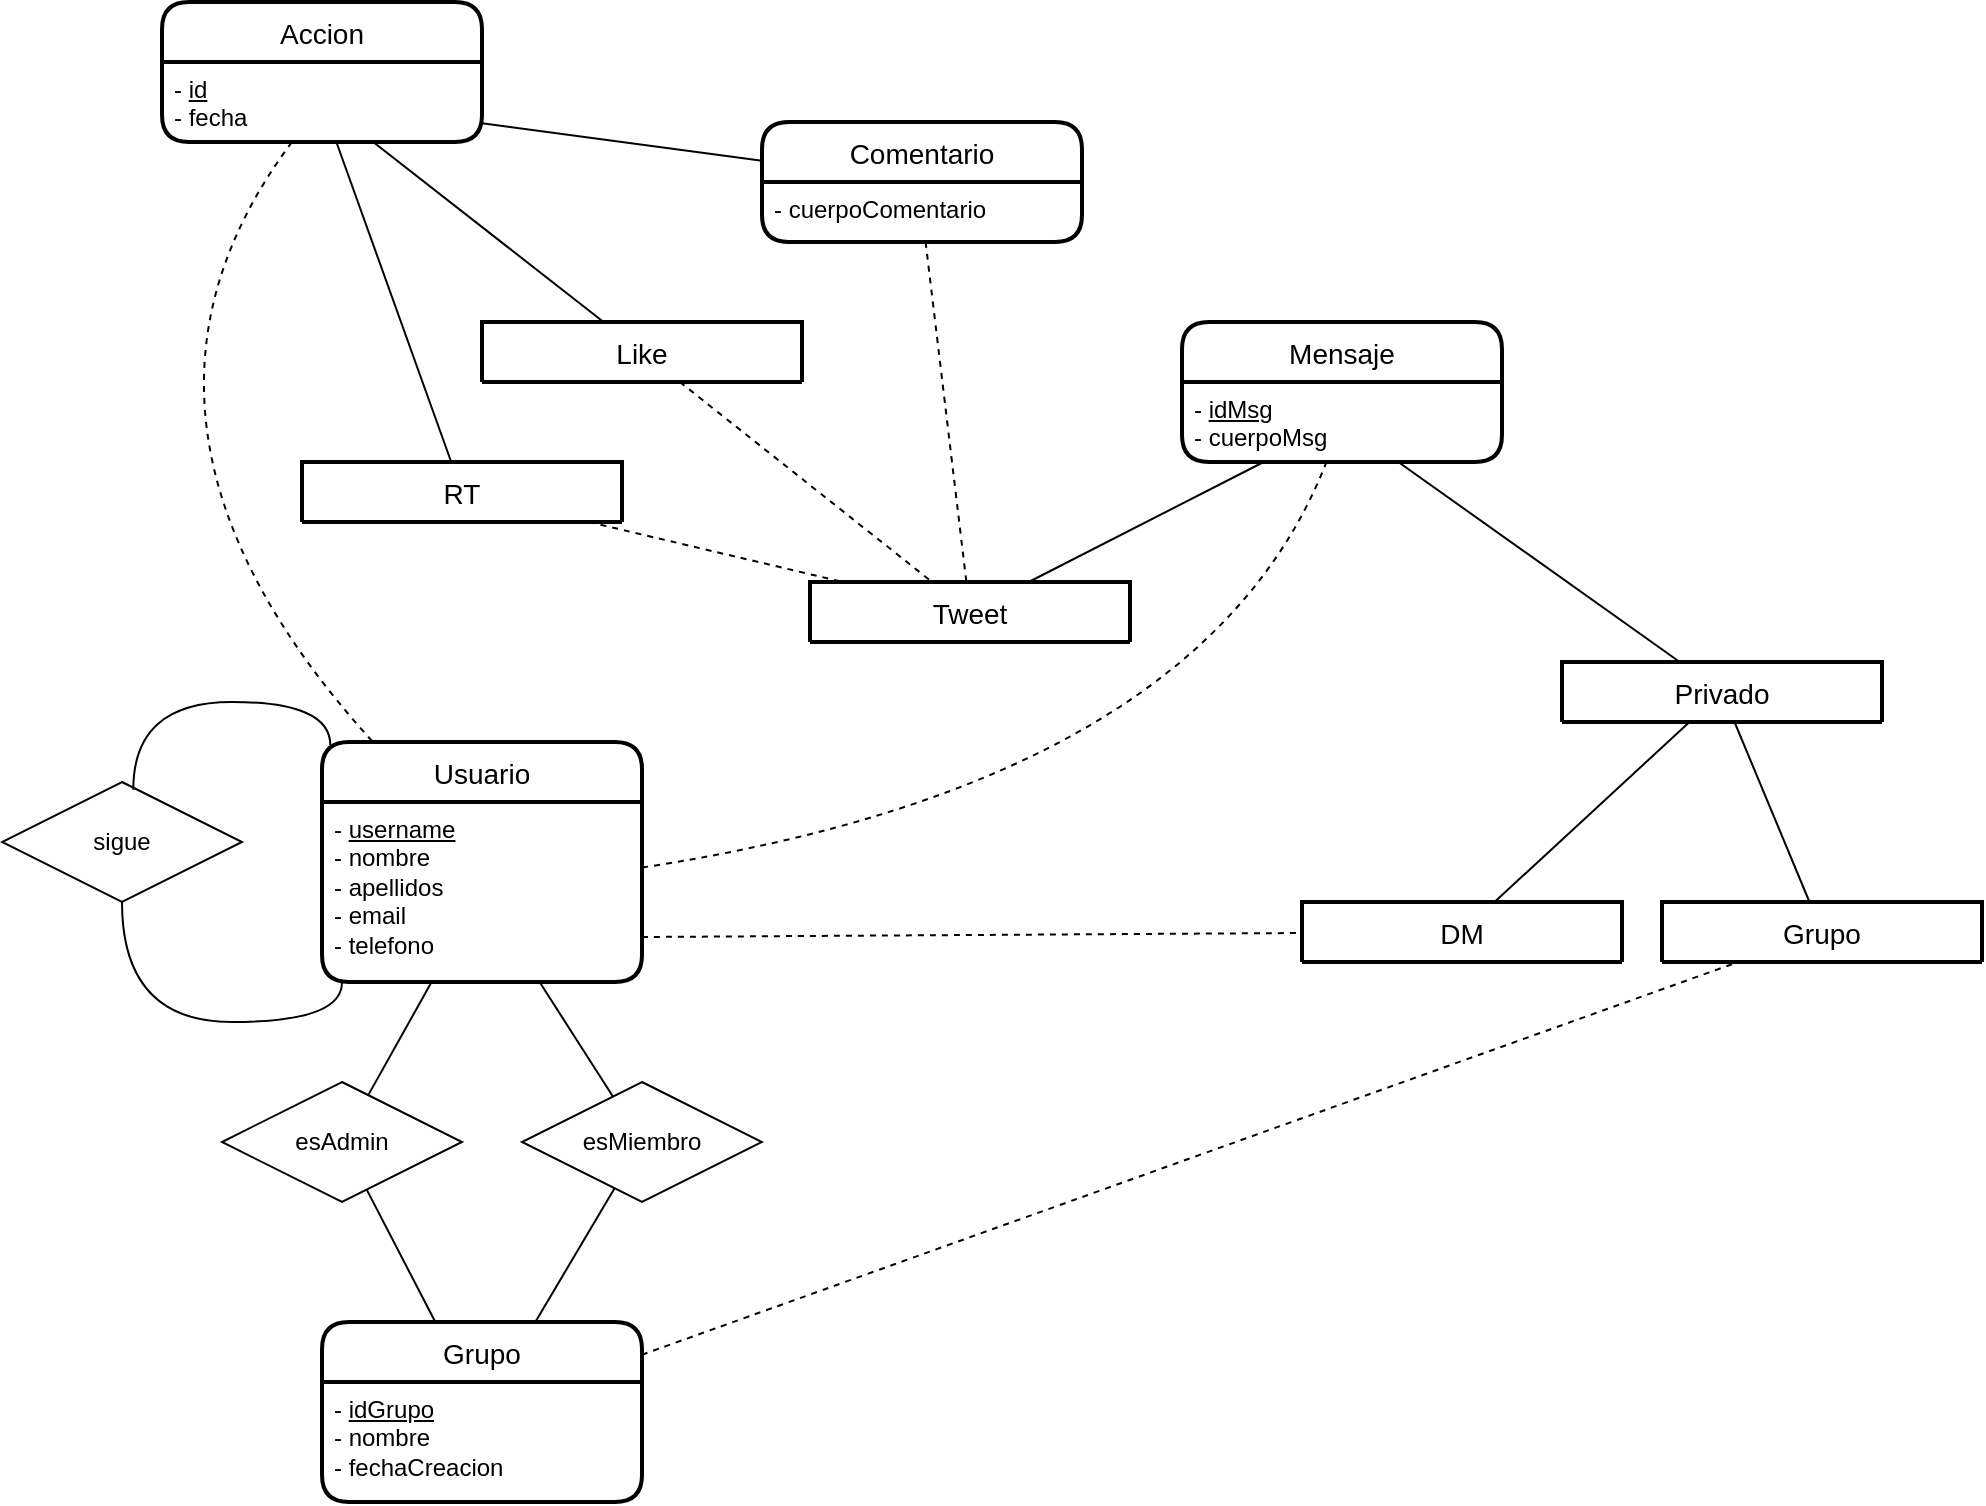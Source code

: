<mxfile version="20.1.4" type="github">
  <diagram id="ewIAJAoHXzA7jl-C8Amx" name="Pàgina-1">
    <mxGraphModel dx="2401" dy="2006" grid="1" gridSize="10" guides="1" tooltips="1" connect="1" arrows="1" fold="1" page="1" pageScale="1" pageWidth="827" pageHeight="1169" math="0" shadow="0">
      <root>
        <mxCell id="0" />
        <mxCell id="1" parent="0" />
        <mxCell id="r9TU66ESRmwP2G9Z5Zs9-1" value="Usuario" style="swimlane;childLayout=stackLayout;horizontal=1;startSize=30;horizontalStack=0;rounded=1;fontSize=14;fontStyle=0;strokeWidth=2;resizeParent=0;resizeLast=1;shadow=0;dashed=0;align=center;" vertex="1" parent="1">
          <mxGeometry x="90" y="180" width="160" height="120" as="geometry" />
        </mxCell>
        <mxCell id="r9TU66ESRmwP2G9Z5Zs9-2" value="- &lt;u&gt;username&lt;/u&gt;&lt;br&gt;- nombre&lt;br&gt;- apellidos&lt;br&gt;- email&lt;br&gt;- telefono" style="align=left;strokeColor=none;fillColor=none;spacingLeft=4;fontSize=12;verticalAlign=top;resizable=0;rotatable=0;part=1;html=1;" vertex="1" parent="r9TU66ESRmwP2G9Z5Zs9-1">
          <mxGeometry y="30" width="160" height="90" as="geometry" />
        </mxCell>
        <mxCell id="r9TU66ESRmwP2G9Z5Zs9-3" value="Grupo" style="swimlane;childLayout=stackLayout;horizontal=1;startSize=30;horizontalStack=0;rounded=1;fontSize=14;fontStyle=0;strokeWidth=2;resizeParent=0;resizeLast=1;shadow=0;dashed=0;align=center;" vertex="1" parent="1">
          <mxGeometry x="90" y="470" width="160" height="90" as="geometry" />
        </mxCell>
        <mxCell id="r9TU66ESRmwP2G9Z5Zs9-4" value="- &lt;u&gt;idGrupo&lt;/u&gt;&lt;br&gt;- nombre&lt;br&gt;- fechaCreacion" style="align=left;strokeColor=none;fillColor=none;spacingLeft=4;fontSize=12;verticalAlign=top;resizable=0;rotatable=0;part=1;html=1;" vertex="1" parent="r9TU66ESRmwP2G9Z5Zs9-3">
          <mxGeometry y="30" width="160" height="60" as="geometry" />
        </mxCell>
        <mxCell id="r9TU66ESRmwP2G9Z5Zs9-5" value="esMiembro" style="shape=rhombus;perimeter=rhombusPerimeter;whiteSpace=wrap;html=1;align=center;" vertex="1" parent="1">
          <mxGeometry x="190" y="350" width="120" height="60" as="geometry" />
        </mxCell>
        <mxCell id="r9TU66ESRmwP2G9Z5Zs9-6" value="esAdmin" style="shape=rhombus;perimeter=rhombusPerimeter;whiteSpace=wrap;html=1;align=center;" vertex="1" parent="1">
          <mxGeometry x="40" y="350" width="120" height="60" as="geometry" />
        </mxCell>
        <mxCell id="r9TU66ESRmwP2G9Z5Zs9-7" value="Mensaje" style="swimlane;childLayout=stackLayout;horizontal=1;startSize=30;horizontalStack=0;rounded=1;fontSize=14;fontStyle=0;strokeWidth=2;resizeParent=0;resizeLast=1;shadow=0;dashed=0;align=center;" vertex="1" parent="1">
          <mxGeometry x="520" y="-30" width="160" height="70" as="geometry" />
        </mxCell>
        <mxCell id="r9TU66ESRmwP2G9Z5Zs9-8" value="- &lt;u&gt;idMsg&lt;/u&gt;&lt;br&gt;- cuerpoMsg" style="align=left;strokeColor=none;fillColor=none;spacingLeft=4;fontSize=12;verticalAlign=top;resizable=0;rotatable=0;part=1;html=1;" vertex="1" parent="r9TU66ESRmwP2G9Z5Zs9-7">
          <mxGeometry y="30" width="160" height="40" as="geometry" />
        </mxCell>
        <mxCell id="r9TU66ESRmwP2G9Z5Zs9-10" value="sigue" style="shape=rhombus;perimeter=rhombusPerimeter;whiteSpace=wrap;html=1;align=center;" vertex="1" parent="1">
          <mxGeometry x="-70" y="200" width="120" height="60" as="geometry" />
        </mxCell>
        <mxCell id="r9TU66ESRmwP2G9Z5Zs9-12" value="Tweet" style="swimlane;childLayout=stackLayout;horizontal=1;startSize=30;horizontalStack=0;rounded=1;fontSize=14;fontStyle=0;strokeWidth=2;resizeParent=0;resizeLast=1;shadow=0;dashed=0;align=center;" vertex="1" parent="1">
          <mxGeometry x="334" y="100" width="160" height="30" as="geometry" />
        </mxCell>
        <mxCell id="r9TU66ESRmwP2G9Z5Zs9-14" value="Privado" style="swimlane;childLayout=stackLayout;horizontal=1;startSize=30;horizontalStack=0;rounded=1;fontSize=14;fontStyle=0;strokeWidth=2;resizeParent=0;resizeLast=1;shadow=0;dashed=0;align=center;" vertex="1" parent="1">
          <mxGeometry x="710" y="140" width="160" height="30" as="geometry" />
        </mxCell>
        <mxCell id="r9TU66ESRmwP2G9Z5Zs9-16" value="Grupo" style="swimlane;childLayout=stackLayout;horizontal=1;startSize=30;horizontalStack=0;rounded=1;fontSize=14;fontStyle=0;strokeWidth=2;resizeParent=0;resizeLast=1;shadow=0;dashed=0;align=center;" vertex="1" parent="1">
          <mxGeometry x="760" y="260" width="160" height="30" as="geometry" />
        </mxCell>
        <mxCell id="r9TU66ESRmwP2G9Z5Zs9-18" value="DM" style="swimlane;childLayout=stackLayout;horizontal=1;startSize=30;horizontalStack=0;rounded=1;fontSize=14;fontStyle=0;strokeWidth=2;resizeParent=0;resizeLast=1;shadow=0;dashed=0;align=center;" vertex="1" parent="1">
          <mxGeometry x="580" y="260" width="160" height="30" as="geometry" />
        </mxCell>
        <mxCell id="r9TU66ESRmwP2G9Z5Zs9-20" value="" style="endArrow=none;html=1;rounded=0;edgeStyle=orthogonalEdgeStyle;exitX=0.547;exitY=0.065;exitDx=0;exitDy=0;exitPerimeter=0;curved=1;entryX=0.026;entryY=0.013;entryDx=0;entryDy=0;entryPerimeter=0;" edge="1" parent="1" source="r9TU66ESRmwP2G9Z5Zs9-10" target="r9TU66ESRmwP2G9Z5Zs9-1">
          <mxGeometry relative="1" as="geometry">
            <mxPoint x="260" y="240" as="sourcePoint" />
            <mxPoint x="420" y="240" as="targetPoint" />
            <Array as="points">
              <mxPoint x="-4" y="160" />
              <mxPoint x="94" y="160" />
            </Array>
          </mxGeometry>
        </mxCell>
        <mxCell id="r9TU66ESRmwP2G9Z5Zs9-21" value="" style="endArrow=none;html=1;rounded=0;edgeStyle=orthogonalEdgeStyle;exitX=0.5;exitY=1;exitDx=0;exitDy=0;curved=1;entryX=0.065;entryY=1.002;entryDx=0;entryDy=0;entryPerimeter=0;" edge="1" parent="1" source="r9TU66ESRmwP2G9Z5Zs9-10" target="r9TU66ESRmwP2G9Z5Zs9-2">
          <mxGeometry relative="1" as="geometry">
            <mxPoint x="0.02" y="293.9" as="sourcePoint" />
            <mxPoint x="98.54" y="271.56" as="targetPoint" />
            <Array as="points">
              <mxPoint x="-10" y="320" />
              <mxPoint x="100" y="320" />
              <mxPoint x="100" y="300" />
            </Array>
          </mxGeometry>
        </mxCell>
        <mxCell id="r9TU66ESRmwP2G9Z5Zs9-22" value="" style="endArrow=none;html=1;rounded=0;curved=1;" edge="1" parent="1" source="r9TU66ESRmwP2G9Z5Zs9-2" target="r9TU66ESRmwP2G9Z5Zs9-6">
          <mxGeometry relative="1" as="geometry">
            <mxPoint x="190" y="340" as="sourcePoint" />
            <mxPoint x="350" y="340" as="targetPoint" />
          </mxGeometry>
        </mxCell>
        <mxCell id="r9TU66ESRmwP2G9Z5Zs9-23" value="" style="endArrow=none;html=1;rounded=0;curved=1;" edge="1" parent="1" source="r9TU66ESRmwP2G9Z5Zs9-2" target="r9TU66ESRmwP2G9Z5Zs9-5">
          <mxGeometry relative="1" as="geometry">
            <mxPoint x="154.8" y="310.0" as="sourcePoint" />
            <mxPoint x="123.125" y="366.563" as="targetPoint" />
          </mxGeometry>
        </mxCell>
        <mxCell id="r9TU66ESRmwP2G9Z5Zs9-24" value="" style="endArrow=none;html=1;rounded=0;curved=1;" edge="1" parent="1" source="r9TU66ESRmwP2G9Z5Zs9-5" target="r9TU66ESRmwP2G9Z5Zs9-3">
          <mxGeometry relative="1" as="geometry">
            <mxPoint x="208.8" y="310.0" as="sourcePoint" />
            <mxPoint x="245.455" y="367.273" as="targetPoint" />
          </mxGeometry>
        </mxCell>
        <mxCell id="r9TU66ESRmwP2G9Z5Zs9-25" value="" style="endArrow=none;html=1;rounded=0;curved=1;" edge="1" parent="1" source="r9TU66ESRmwP2G9Z5Zs9-6" target="r9TU66ESRmwP2G9Z5Zs9-3">
          <mxGeometry relative="1" as="geometry">
            <mxPoint x="246.286" y="413.143" as="sourcePoint" />
            <mxPoint x="206.667" y="480" as="targetPoint" />
          </mxGeometry>
        </mxCell>
        <mxCell id="r9TU66ESRmwP2G9Z5Zs9-26" value="" style="endArrow=none;html=1;rounded=0;curved=1;dashed=1;" edge="1" parent="1" source="r9TU66ESRmwP2G9Z5Zs9-2" target="r9TU66ESRmwP2G9Z5Zs9-8">
          <mxGeometry relative="1" as="geometry">
            <mxPoint x="208.8" y="310.0" as="sourcePoint" />
            <mxPoint x="245.455" y="367.273" as="targetPoint" />
            <Array as="points">
              <mxPoint x="530" y="200" />
            </Array>
          </mxGeometry>
        </mxCell>
        <mxCell id="r9TU66ESRmwP2G9Z5Zs9-27" value="" style="endArrow=none;html=1;rounded=0;curved=1;" edge="1" parent="1" source="r9TU66ESRmwP2G9Z5Zs9-8" target="r9TU66ESRmwP2G9Z5Zs9-14">
          <mxGeometry relative="1" as="geometry">
            <mxPoint x="208.8" y="310" as="sourcePoint" />
            <mxPoint x="245.455" y="367.273" as="targetPoint" />
          </mxGeometry>
        </mxCell>
        <mxCell id="r9TU66ESRmwP2G9Z5Zs9-28" value="" style="endArrow=none;html=1;rounded=0;curved=1;" edge="1" parent="1" source="r9TU66ESRmwP2G9Z5Zs9-8" target="r9TU66ESRmwP2G9Z5Zs9-12">
          <mxGeometry relative="1" as="geometry">
            <mxPoint x="634.516" y="50" as="sourcePoint" />
            <mxPoint x="757.097" y="150" as="targetPoint" />
          </mxGeometry>
        </mxCell>
        <mxCell id="r9TU66ESRmwP2G9Z5Zs9-29" value="" style="endArrow=none;html=1;rounded=0;curved=1;" edge="1" parent="1" source="r9TU66ESRmwP2G9Z5Zs9-14" target="r9TU66ESRmwP2G9Z5Zs9-18">
          <mxGeometry relative="1" as="geometry">
            <mxPoint x="765.238" y="210" as="sourcePoint" />
            <mxPoint x="571.29" y="150" as="targetPoint" />
          </mxGeometry>
        </mxCell>
        <mxCell id="r9TU66ESRmwP2G9Z5Zs9-30" value="" style="endArrow=none;html=1;rounded=0;curved=1;" edge="1" parent="1" source="r9TU66ESRmwP2G9Z5Zs9-14" target="r9TU66ESRmwP2G9Z5Zs9-16">
          <mxGeometry relative="1" as="geometry">
            <mxPoint x="799.524" y="210" as="sourcePoint" />
            <mxPoint x="850.526" y="260" as="targetPoint" />
          </mxGeometry>
        </mxCell>
        <mxCell id="r9TU66ESRmwP2G9Z5Zs9-31" value="" style="endArrow=none;html=1;rounded=0;curved=1;dashed=1;" edge="1" parent="1" source="r9TU66ESRmwP2G9Z5Zs9-3" target="r9TU66ESRmwP2G9Z5Zs9-16">
          <mxGeometry relative="1" as="geometry">
            <mxPoint x="260" y="221.279" as="sourcePoint" />
            <mxPoint x="774.634" y="330" as="targetPoint" />
          </mxGeometry>
        </mxCell>
        <mxCell id="r9TU66ESRmwP2G9Z5Zs9-32" value="" style="endArrow=none;html=1;rounded=0;curved=1;dashed=1;exitX=1;exitY=0.75;exitDx=0;exitDy=0;" edge="1" parent="1" source="r9TU66ESRmwP2G9Z5Zs9-2" target="r9TU66ESRmwP2G9Z5Zs9-18">
          <mxGeometry relative="1" as="geometry">
            <mxPoint x="260" y="492.547" as="sourcePoint" />
            <mxPoint x="580" y="303.659" as="targetPoint" />
          </mxGeometry>
        </mxCell>
        <mxCell id="r9TU66ESRmwP2G9Z5Zs9-33" value="Comentario" style="swimlane;childLayout=stackLayout;horizontal=1;startSize=30;horizontalStack=0;rounded=1;fontSize=14;fontStyle=0;strokeWidth=2;resizeParent=0;resizeLast=1;shadow=0;dashed=0;align=center;" vertex="1" parent="1">
          <mxGeometry x="310" y="-130" width="160" height="60" as="geometry" />
        </mxCell>
        <mxCell id="r9TU66ESRmwP2G9Z5Zs9-34" value="- cuerpoComentario" style="align=left;strokeColor=none;fillColor=none;spacingLeft=4;fontSize=12;verticalAlign=top;resizable=0;rotatable=0;part=1;html=1;" vertex="1" parent="r9TU66ESRmwP2G9Z5Zs9-33">
          <mxGeometry y="30" width="160" height="30" as="geometry" />
        </mxCell>
        <mxCell id="r9TU66ESRmwP2G9Z5Zs9-35" value="Like" style="swimlane;childLayout=stackLayout;horizontal=1;startSize=30;horizontalStack=0;rounded=1;fontSize=14;fontStyle=0;strokeWidth=2;resizeParent=0;resizeLast=1;shadow=0;dashed=0;align=center;" vertex="1" parent="1">
          <mxGeometry x="170" y="-30" width="160" height="30" as="geometry" />
        </mxCell>
        <mxCell id="r9TU66ESRmwP2G9Z5Zs9-37" value="RT" style="swimlane;childLayout=stackLayout;horizontal=1;startSize=30;horizontalStack=0;rounded=1;fontSize=14;fontStyle=0;strokeWidth=2;resizeParent=0;resizeLast=1;shadow=0;dashed=0;align=center;" vertex="1" parent="1">
          <mxGeometry x="80" y="40" width="160" height="30" as="geometry" />
        </mxCell>
        <mxCell id="r9TU66ESRmwP2G9Z5Zs9-39" value="" style="endArrow=none;html=1;rounded=0;curved=1;dashed=1;" edge="1" parent="1" source="r9TU66ESRmwP2G9Z5Zs9-37" target="r9TU66ESRmwP2G9Z5Zs9-12">
          <mxGeometry relative="1" as="geometry">
            <mxPoint x="240.0" y="103.333" as="sourcePoint" />
            <mxPoint x="573.404" y="50" as="targetPoint" />
          </mxGeometry>
        </mxCell>
        <mxCell id="r9TU66ESRmwP2G9Z5Zs9-40" value="" style="endArrow=none;html=1;rounded=0;curved=1;dashed=1;" edge="1" parent="1" source="r9TU66ESRmwP2G9Z5Zs9-35" target="r9TU66ESRmwP2G9Z5Zs9-12">
          <mxGeometry relative="1" as="geometry">
            <mxPoint x="266.571" as="sourcePoint" />
            <mxPoint x="480" y="164" as="targetPoint" />
          </mxGeometry>
        </mxCell>
        <mxCell id="r9TU66ESRmwP2G9Z5Zs9-41" value="" style="endArrow=none;html=1;rounded=0;curved=1;dashed=1;" edge="1" parent="1" source="r9TU66ESRmwP2G9Z5Zs9-34" target="r9TU66ESRmwP2G9Z5Zs9-12">
          <mxGeometry relative="1" as="geometry">
            <mxPoint x="281.795" y="10" as="sourcePoint" />
            <mxPoint x="504.359" y="150" as="targetPoint" />
          </mxGeometry>
        </mxCell>
        <mxCell id="r9TU66ESRmwP2G9Z5Zs9-42" value="Accion" style="swimlane;childLayout=stackLayout;horizontal=1;startSize=30;horizontalStack=0;rounded=1;fontSize=14;fontStyle=0;strokeWidth=2;resizeParent=0;resizeLast=1;shadow=0;dashed=0;align=center;" vertex="1" parent="1">
          <mxGeometry x="10" y="-190" width="160" height="70" as="geometry" />
        </mxCell>
        <mxCell id="r9TU66ESRmwP2G9Z5Zs9-43" value="-&amp;nbsp;&lt;u&gt;id&lt;/u&gt;&lt;br&gt;- fecha" style="align=left;strokeColor=none;fillColor=none;spacingLeft=4;fontSize=12;verticalAlign=top;resizable=0;rotatable=0;part=1;html=1;" vertex="1" parent="r9TU66ESRmwP2G9Z5Zs9-42">
          <mxGeometry y="30" width="160" height="40" as="geometry" />
        </mxCell>
        <mxCell id="r9TU66ESRmwP2G9Z5Zs9-44" value="" style="endArrow=none;html=1;rounded=0;curved=1;dashed=1;" edge="1" parent="1" source="r9TU66ESRmwP2G9Z5Zs9-43" target="r9TU66ESRmwP2G9Z5Zs9-1">
          <mxGeometry relative="1" as="geometry">
            <mxPoint x="130" y="80" as="sourcePoint" />
            <mxPoint x="480" y="164" as="targetPoint" />
            <Array as="points">
              <mxPoint x="-30" y="20" />
            </Array>
          </mxGeometry>
        </mxCell>
        <mxCell id="r9TU66ESRmwP2G9Z5Zs9-49" value="" style="endArrow=none;html=1;rounded=0;curved=1;" edge="1" parent="1" source="r9TU66ESRmwP2G9Z5Zs9-43" target="r9TU66ESRmwP2G9Z5Zs9-33">
          <mxGeometry relative="1" as="geometry">
            <mxPoint x="272.821" y="10" as="sourcePoint" />
            <mxPoint x="502.564" y="150" as="targetPoint" />
          </mxGeometry>
        </mxCell>
        <mxCell id="r9TU66ESRmwP2G9Z5Zs9-50" value="" style="endArrow=none;html=1;rounded=0;curved=1;" edge="1" parent="1" source="r9TU66ESRmwP2G9Z5Zs9-43" target="r9TU66ESRmwP2G9Z5Zs9-35">
          <mxGeometry relative="1" as="geometry">
            <mxPoint x="180.0" y="-118.387" as="sourcePoint" />
            <mxPoint x="330" y="-96.613" as="targetPoint" />
          </mxGeometry>
        </mxCell>
        <mxCell id="r9TU66ESRmwP2G9Z5Zs9-51" value="" style="endArrow=none;html=1;rounded=0;curved=1;" edge="1" parent="1" source="r9TU66ESRmwP2G9Z5Zs9-43" target="r9TU66ESRmwP2G9Z5Zs9-37">
          <mxGeometry relative="1" as="geometry">
            <mxPoint x="126.667" y="-110" as="sourcePoint" />
            <mxPoint x="193.333" y="-60" as="targetPoint" />
          </mxGeometry>
        </mxCell>
      </root>
    </mxGraphModel>
  </diagram>
</mxfile>
